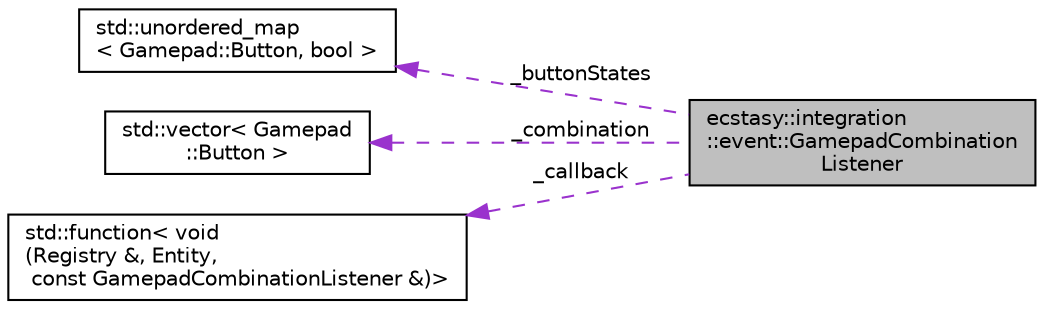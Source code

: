 digraph "ecstasy::integration::event::GamepadCombinationListener"
{
 // LATEX_PDF_SIZE
  edge [fontname="Helvetica",fontsize="10",labelfontname="Helvetica",labelfontsize="10"];
  node [fontname="Helvetica",fontsize="10",shape=record];
  rankdir="LR";
  Node1 [label="ecstasy::integration\l::event::GamepadCombination\lListener",height=0.2,width=0.4,color="black", fillcolor="grey75", style="filled", fontcolor="black",tooltip="Listener of a button combination."];
  Node2 -> Node1 [dir="back",color="darkorchid3",fontsize="10",style="dashed",label=" _buttonStates" ,fontname="Helvetica"];
  Node2 [label="std::unordered_map\l\< Gamepad::Button, bool \>",height=0.2,width=0.4,color="black", fillcolor="white", style="filled",URL="/home/runner/work/ecstasy/ecstasy/doc/external/cppreference-doxygen-web.tag.xml$cpp/container/unordered_map.html",tooltip=" "];
  Node3 -> Node1 [dir="back",color="darkorchid3",fontsize="10",style="dashed",label=" _combination" ,fontname="Helvetica"];
  Node3 [label="std::vector\< Gamepad\l::Button \>",height=0.2,width=0.4,color="black", fillcolor="white", style="filled",URL="/home/runner/work/ecstasy/ecstasy/doc/external/cppreference-doxygen-web.tag.xml$cpp/container/vector.html",tooltip=" "];
  Node4 -> Node1 [dir="back",color="darkorchid3",fontsize="10",style="dashed",label=" _callback" ,fontname="Helvetica"];
  Node4 [label="std::function\< void\l(Registry &, Entity,\l const GamepadCombinationListener &)\>",height=0.2,width=0.4,color="black", fillcolor="white", style="filled",URL="/home/runner/work/ecstasy/ecstasy/doc/external/cppreference-doxygen-web.tag.xml$cpp/utility/functional/function.html",tooltip=" "];
}
